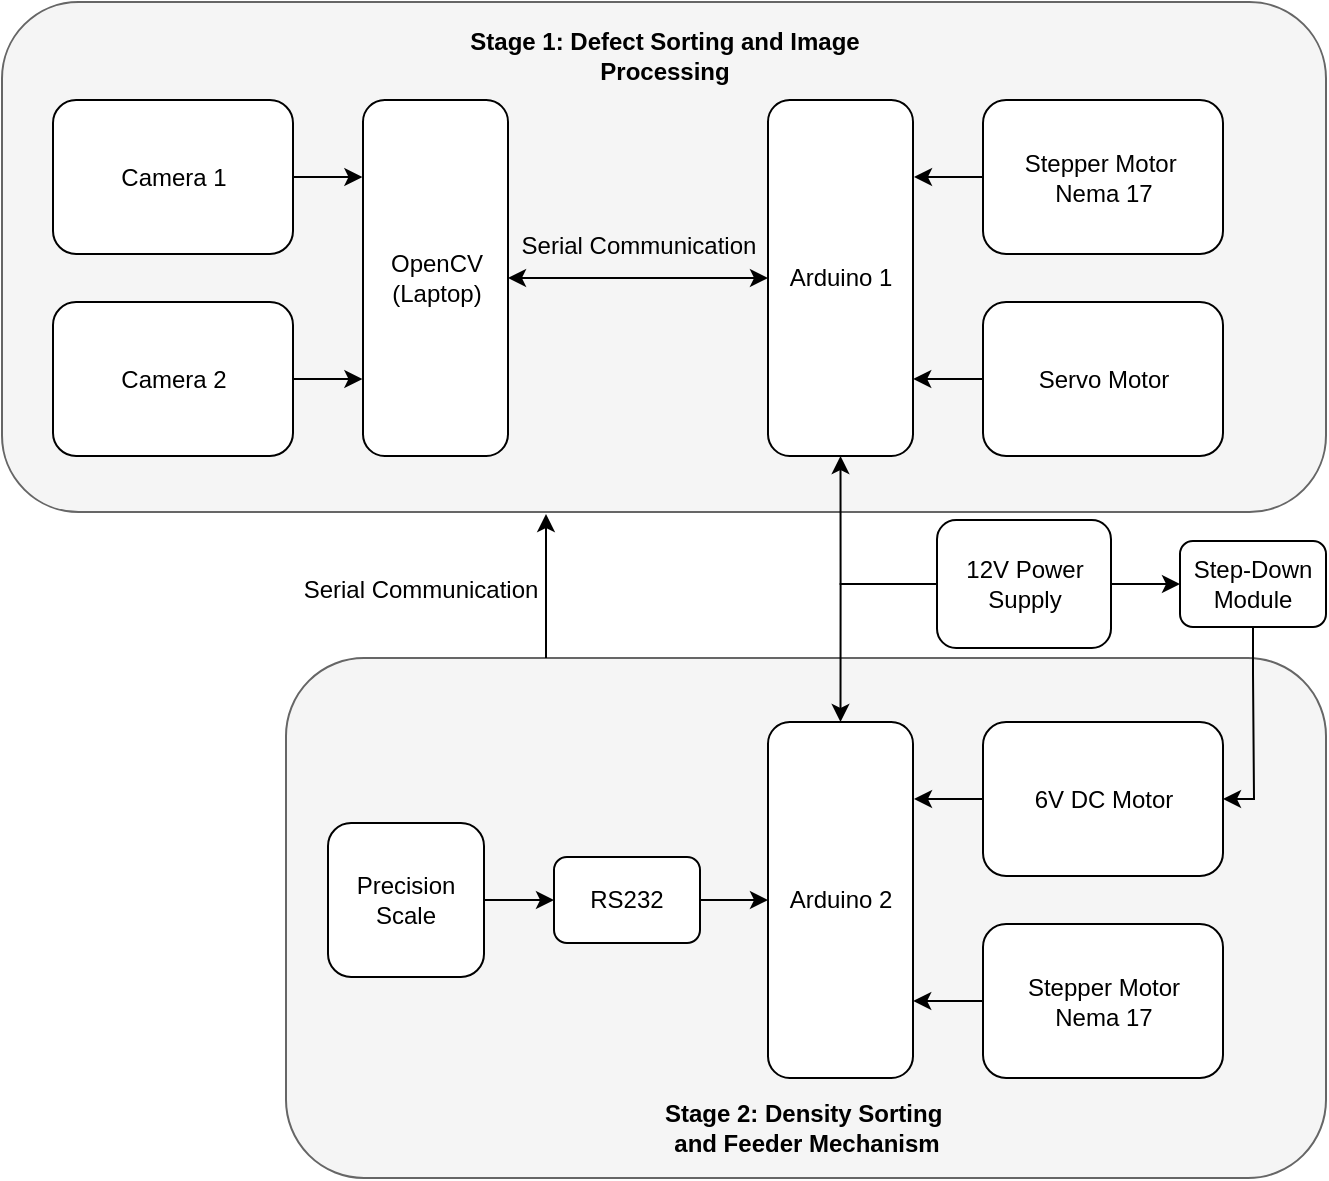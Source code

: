 <mxfile version="28.2.5">
  <diagram name="Page-1" id="mOecwNb8b47rVrpIsAHw">
    <mxGraphModel dx="942" dy="1182" grid="1" gridSize="2" guides="1" tooltips="1" connect="1" arrows="1" fold="1" page="1" pageScale="1" pageWidth="850" pageHeight="1100" math="0" shadow="0">
      <root>
        <mxCell id="0" />
        <mxCell id="1" parent="0" />
        <mxCell id="IDIAYHCEkWF1TnGjeSVH-38" value="" style="rounded=1;whiteSpace=wrap;html=1;fillColor=#f5f5f5;fontColor=#333333;strokeColor=#666666;align=center;" vertex="1" parent="1">
          <mxGeometry x="260" y="470" width="520" height="260" as="geometry" />
        </mxCell>
        <mxCell id="IDIAYHCEkWF1TnGjeSVH-10" value="" style="rounded=1;whiteSpace=wrap;html=1;fillColor=#f5f5f5;fontColor=#333333;strokeColor=#666666;align=center;" vertex="1" parent="1">
          <mxGeometry x="118" y="142" width="662" height="255" as="geometry" />
        </mxCell>
        <mxCell id="IDIAYHCEkWF1TnGjeSVH-11" value="&lt;b&gt;Stage 1: Defect Sorting and Image Processing&lt;/b&gt;" style="text;html=1;align=center;verticalAlign=middle;whiteSpace=wrap;rounded=0;" vertex="1" parent="1">
          <mxGeometry x="331.5" y="154" width="235" height="30" as="geometry" />
        </mxCell>
        <mxCell id="IDIAYHCEkWF1TnGjeSVH-14" value="OpenCV&lt;div&gt;(Laptop)&lt;/div&gt;" style="rounded=1;whiteSpace=wrap;html=1;" vertex="1" parent="1">
          <mxGeometry x="298.5" y="191" width="72.5" height="178" as="geometry" />
        </mxCell>
        <mxCell id="IDIAYHCEkWF1TnGjeSVH-17" value="Arduino 1" style="rounded=1;whiteSpace=wrap;html=1;" vertex="1" parent="1">
          <mxGeometry x="501" y="191" width="72.5" height="178" as="geometry" />
        </mxCell>
        <mxCell id="IDIAYHCEkWF1TnGjeSVH-18" value="" style="edgeStyle=orthogonalEdgeStyle;rounded=0;orthogonalLoop=1;jettySize=auto;html=1;startArrow=classic;startFill=1;" edge="1" parent="1" source="IDIAYHCEkWF1TnGjeSVH-14" target="IDIAYHCEkWF1TnGjeSVH-17">
          <mxGeometry relative="1" as="geometry" />
        </mxCell>
        <mxCell id="IDIAYHCEkWF1TnGjeSVH-25" value="Camera 1" style="rounded=1;whiteSpace=wrap;html=1;" vertex="1" parent="1">
          <mxGeometry x="143.5" y="191" width="120" height="77" as="geometry" />
        </mxCell>
        <mxCell id="IDIAYHCEkWF1TnGjeSVH-26" value="Camera 2" style="rounded=1;whiteSpace=wrap;html=1;" vertex="1" parent="1">
          <mxGeometry x="143.5" y="292" width="120" height="77" as="geometry" />
        </mxCell>
        <mxCell id="IDIAYHCEkWF1TnGjeSVH-28" style="edgeStyle=orthogonalEdgeStyle;rounded=0;orthogonalLoop=1;jettySize=auto;html=1;exitX=1;exitY=0.5;exitDx=0;exitDy=0;entryX=-0.004;entryY=0.221;entryDx=0;entryDy=0;entryPerimeter=0;" edge="1" parent="1" source="IDIAYHCEkWF1TnGjeSVH-25" target="IDIAYHCEkWF1TnGjeSVH-14">
          <mxGeometry relative="1" as="geometry">
            <mxPoint x="297.5" y="230" as="targetPoint" />
          </mxGeometry>
        </mxCell>
        <mxCell id="IDIAYHCEkWF1TnGjeSVH-29" style="edgeStyle=orthogonalEdgeStyle;rounded=0;orthogonalLoop=1;jettySize=auto;html=1;exitX=1;exitY=0.5;exitDx=0;exitDy=0;entryX=-0.004;entryY=0.785;entryDx=0;entryDy=0;entryPerimeter=0;" edge="1" parent="1" source="IDIAYHCEkWF1TnGjeSVH-26" target="IDIAYHCEkWF1TnGjeSVH-14">
          <mxGeometry relative="1" as="geometry" />
        </mxCell>
        <mxCell id="IDIAYHCEkWF1TnGjeSVH-30" value="Stepper Motor&amp;nbsp;&lt;div&gt;Nema 17&lt;/div&gt;" style="rounded=1;whiteSpace=wrap;html=1;" vertex="1" parent="1">
          <mxGeometry x="608.5" y="191" width="120" height="77" as="geometry" />
        </mxCell>
        <mxCell id="IDIAYHCEkWF1TnGjeSVH-31" value="Servo Motor" style="rounded=1;whiteSpace=wrap;html=1;" vertex="1" parent="1">
          <mxGeometry x="608.5" y="292" width="120" height="77" as="geometry" />
        </mxCell>
        <mxCell id="IDIAYHCEkWF1TnGjeSVH-51" style="edgeStyle=orthogonalEdgeStyle;rounded=0;orthogonalLoop=1;jettySize=auto;html=1;exitX=0;exitY=0.5;exitDx=0;exitDy=0;entryX=0.5;entryY=1;entryDx=0;entryDy=0;" edge="1" parent="1" source="IDIAYHCEkWF1TnGjeSVH-32" target="IDIAYHCEkWF1TnGjeSVH-17">
          <mxGeometry relative="1" as="geometry" />
        </mxCell>
        <mxCell id="IDIAYHCEkWF1TnGjeSVH-54" style="edgeStyle=orthogonalEdgeStyle;rounded=0;orthogonalLoop=1;jettySize=auto;html=1;exitX=0;exitY=0.5;exitDx=0;exitDy=0;entryX=0.5;entryY=0;entryDx=0;entryDy=0;" edge="1" parent="1" source="IDIAYHCEkWF1TnGjeSVH-32" target="IDIAYHCEkWF1TnGjeSVH-41">
          <mxGeometry relative="1" as="geometry" />
        </mxCell>
        <mxCell id="IDIAYHCEkWF1TnGjeSVH-62" value="" style="edgeStyle=orthogonalEdgeStyle;rounded=0;orthogonalLoop=1;jettySize=auto;html=1;" edge="1" parent="1" source="IDIAYHCEkWF1TnGjeSVH-32" target="IDIAYHCEkWF1TnGjeSVH-61">
          <mxGeometry relative="1" as="geometry" />
        </mxCell>
        <mxCell id="IDIAYHCEkWF1TnGjeSVH-32" value="12V Power Supply" style="rounded=1;whiteSpace=wrap;html=1;" vertex="1" parent="1">
          <mxGeometry x="585.5" y="401" width="87" height="64" as="geometry" />
        </mxCell>
        <mxCell id="IDIAYHCEkWF1TnGjeSVH-36" style="edgeStyle=orthogonalEdgeStyle;rounded=0;orthogonalLoop=1;jettySize=auto;html=1;exitX=0;exitY=0.5;exitDx=0;exitDy=0;" edge="1" parent="1" source="IDIAYHCEkWF1TnGjeSVH-30">
          <mxGeometry relative="1" as="geometry">
            <mxPoint x="574" y="229" as="targetPoint" />
          </mxGeometry>
        </mxCell>
        <mxCell id="IDIAYHCEkWF1TnGjeSVH-37" style="edgeStyle=orthogonalEdgeStyle;rounded=0;orthogonalLoop=1;jettySize=auto;html=1;exitX=0;exitY=0.5;exitDx=0;exitDy=0;entryX=1.001;entryY=0.78;entryDx=0;entryDy=0;entryPerimeter=0;" edge="1" parent="1" source="IDIAYHCEkWF1TnGjeSVH-31" target="IDIAYHCEkWF1TnGjeSVH-17">
          <mxGeometry relative="1" as="geometry" />
        </mxCell>
        <mxCell id="IDIAYHCEkWF1TnGjeSVH-39" value="&lt;b&gt;Stage 2: Density Sorting&amp;nbsp;&lt;/b&gt;&lt;div&gt;&lt;b&gt;and Feeder Mechanism&lt;/b&gt;&lt;/div&gt;" style="text;html=1;align=center;verticalAlign=middle;whiteSpace=wrap;rounded=0;" vertex="1" parent="1">
          <mxGeometry x="402.5" y="690" width="235" height="30" as="geometry" />
        </mxCell>
        <mxCell id="IDIAYHCEkWF1TnGjeSVH-41" value="Arduino 2" style="rounded=1;whiteSpace=wrap;html=1;" vertex="1" parent="1">
          <mxGeometry x="501" y="502" width="72.5" height="178" as="geometry" />
        </mxCell>
        <mxCell id="IDIAYHCEkWF1TnGjeSVH-47" value="6V DC Motor" style="rounded=1;whiteSpace=wrap;html=1;" vertex="1" parent="1">
          <mxGeometry x="608.5" y="502" width="120" height="77" as="geometry" />
        </mxCell>
        <mxCell id="IDIAYHCEkWF1TnGjeSVH-48" value="Stepper Motor&lt;div&gt;Nema 17&lt;/div&gt;" style="rounded=1;whiteSpace=wrap;html=1;" vertex="1" parent="1">
          <mxGeometry x="608.5" y="603" width="120" height="77" as="geometry" />
        </mxCell>
        <mxCell id="IDIAYHCEkWF1TnGjeSVH-49" style="edgeStyle=orthogonalEdgeStyle;rounded=0;orthogonalLoop=1;jettySize=auto;html=1;exitX=0;exitY=0.5;exitDx=0;exitDy=0;" edge="1" parent="1" source="IDIAYHCEkWF1TnGjeSVH-47">
          <mxGeometry relative="1" as="geometry">
            <mxPoint x="574" y="540" as="targetPoint" />
          </mxGeometry>
        </mxCell>
        <mxCell id="IDIAYHCEkWF1TnGjeSVH-50" style="edgeStyle=orthogonalEdgeStyle;rounded=0;orthogonalLoop=1;jettySize=auto;html=1;exitX=0;exitY=0.5;exitDx=0;exitDy=0;entryX=1.001;entryY=0.78;entryDx=0;entryDy=0;entryPerimeter=0;" edge="1" parent="1" source="IDIAYHCEkWF1TnGjeSVH-48" target="IDIAYHCEkWF1TnGjeSVH-41">
          <mxGeometry relative="1" as="geometry" />
        </mxCell>
        <mxCell id="IDIAYHCEkWF1TnGjeSVH-53" value="Serial Communication" style="text;html=1;align=center;verticalAlign=middle;whiteSpace=wrap;rounded=0;" vertex="1" parent="1">
          <mxGeometry x="366.5" y="249" width="139" height="30" as="geometry" />
        </mxCell>
        <mxCell id="IDIAYHCEkWF1TnGjeSVH-57" value="" style="edgeStyle=orthogonalEdgeStyle;rounded=0;orthogonalLoop=1;jettySize=auto;html=1;" edge="1" parent="1" source="IDIAYHCEkWF1TnGjeSVH-55" target="IDIAYHCEkWF1TnGjeSVH-56">
          <mxGeometry relative="1" as="geometry" />
        </mxCell>
        <mxCell id="IDIAYHCEkWF1TnGjeSVH-55" value="Precision Scale" style="rounded=1;whiteSpace=wrap;html=1;" vertex="1" parent="1">
          <mxGeometry x="281" y="552.5" width="78" height="77" as="geometry" />
        </mxCell>
        <mxCell id="IDIAYHCEkWF1TnGjeSVH-58" style="edgeStyle=orthogonalEdgeStyle;rounded=0;orthogonalLoop=1;jettySize=auto;html=1;exitX=1;exitY=0.5;exitDx=0;exitDy=0;entryX=0;entryY=0.5;entryDx=0;entryDy=0;" edge="1" parent="1" source="IDIAYHCEkWF1TnGjeSVH-56" target="IDIAYHCEkWF1TnGjeSVH-41">
          <mxGeometry relative="1" as="geometry" />
        </mxCell>
        <mxCell id="IDIAYHCEkWF1TnGjeSVH-56" value="RS232" style="whiteSpace=wrap;html=1;rounded=1;" vertex="1" parent="1">
          <mxGeometry x="394" y="569.5" width="73" height="43" as="geometry" />
        </mxCell>
        <mxCell id="IDIAYHCEkWF1TnGjeSVH-66" style="edgeStyle=orthogonalEdgeStyle;rounded=0;orthogonalLoop=1;jettySize=auto;html=1;exitX=0.5;exitY=1;exitDx=0;exitDy=0;entryX=1;entryY=0.5;entryDx=0;entryDy=0;" edge="1" parent="1" source="IDIAYHCEkWF1TnGjeSVH-61" target="IDIAYHCEkWF1TnGjeSVH-47">
          <mxGeometry relative="1" as="geometry">
            <Array as="points">
              <mxPoint x="744" y="478" />
              <mxPoint x="744" y="478" />
              <mxPoint x="744" y="541" />
            </Array>
          </mxGeometry>
        </mxCell>
        <mxCell id="IDIAYHCEkWF1TnGjeSVH-61" value="Step-Down Module" style="whiteSpace=wrap;html=1;rounded=1;" vertex="1" parent="1">
          <mxGeometry x="707" y="411.5" width="73" height="43" as="geometry" />
        </mxCell>
        <mxCell id="IDIAYHCEkWF1TnGjeSVH-64" style="edgeStyle=orthogonalEdgeStyle;rounded=0;orthogonalLoop=1;jettySize=auto;html=1;exitX=0.25;exitY=0;exitDx=0;exitDy=0;" edge="1" parent="1" source="IDIAYHCEkWF1TnGjeSVH-38">
          <mxGeometry relative="1" as="geometry">
            <mxPoint x="390" y="398" as="targetPoint" />
            <Array as="points">
              <mxPoint x="390" y="398" />
            </Array>
          </mxGeometry>
        </mxCell>
        <mxCell id="IDIAYHCEkWF1TnGjeSVH-65" value="Serial Communication" style="text;html=1;align=center;verticalAlign=middle;resizable=0;points=[];autosize=1;strokeColor=none;fillColor=none;" vertex="1" parent="1">
          <mxGeometry x="259" y="423" width="135" height="26" as="geometry" />
        </mxCell>
      </root>
    </mxGraphModel>
  </diagram>
</mxfile>
